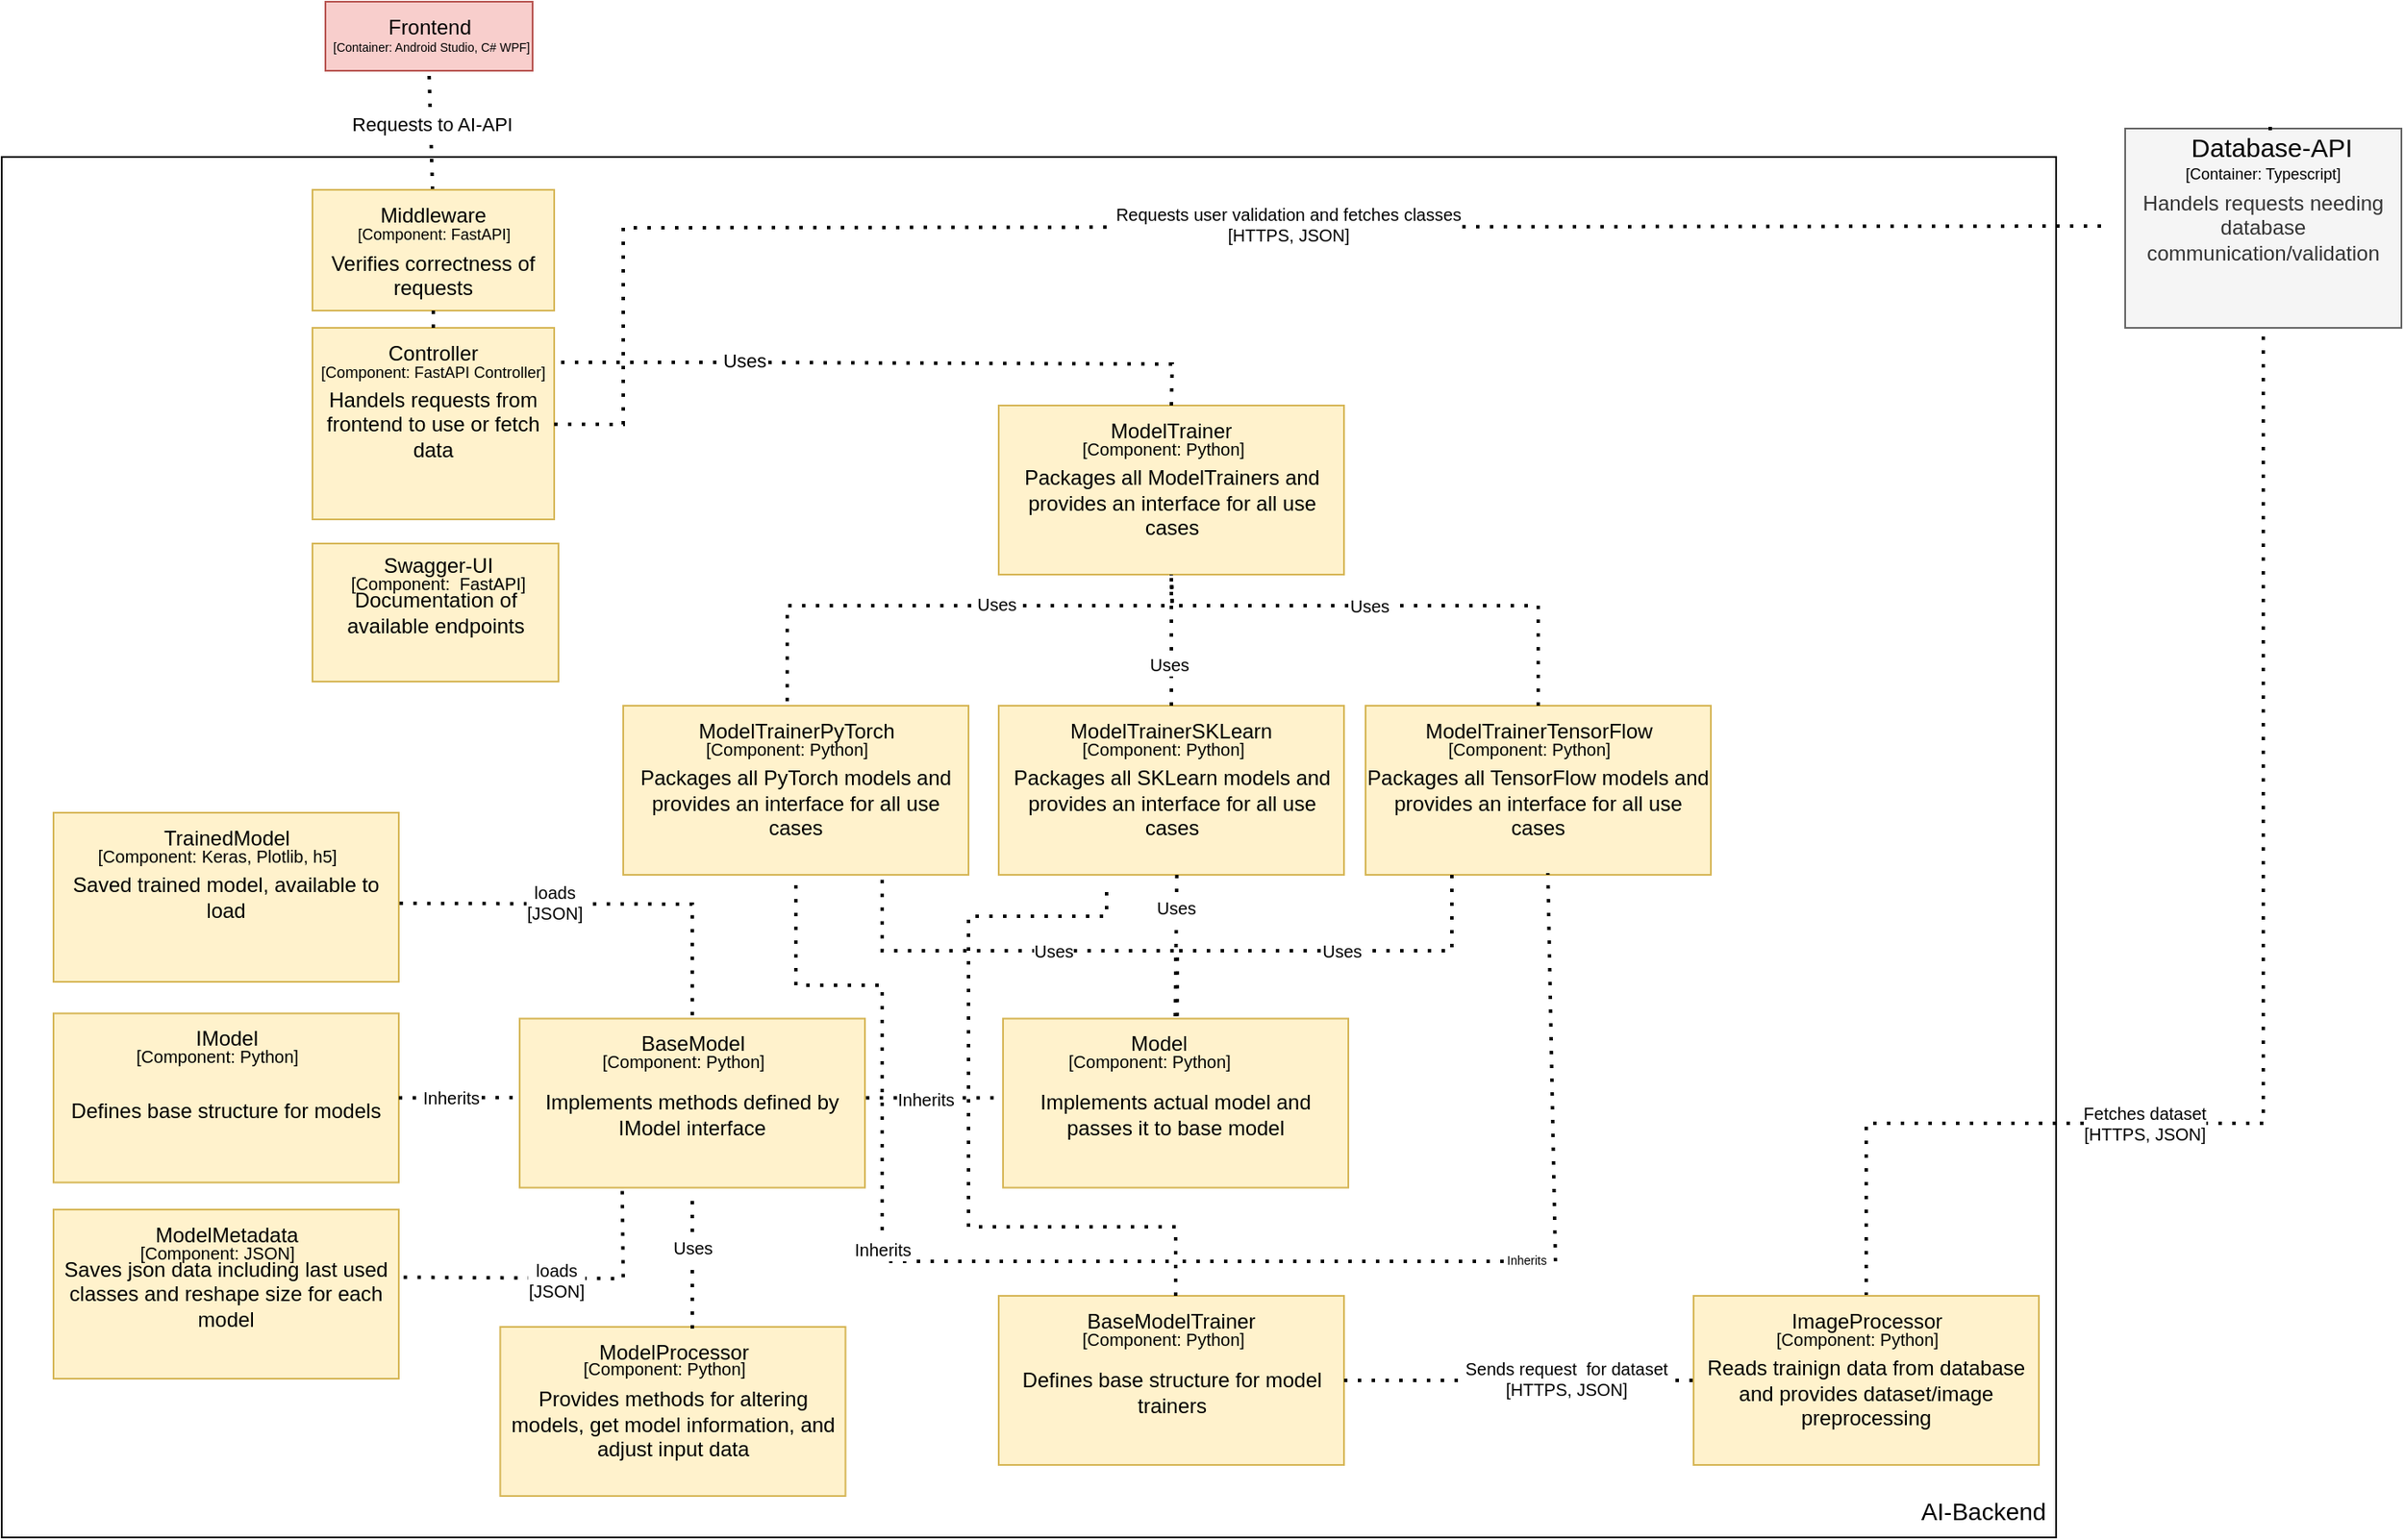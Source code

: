 <mxfile version="20.3.0" type="device"><diagram name="Page-1" id="r2_2YA5K_IkCOgmWWGXc"><mxGraphModel dx="729" dy="464" grid="1" gridSize="10" guides="1" tooltips="1" connect="1" arrows="1" fold="1" page="1" pageScale="1" pageWidth="1169" pageHeight="827" math="0" shadow="0"><root><mxCell id="0"/><mxCell id="1" parent="0"/><mxCell id="QSA1xeKCVDy9QSCWdvXV-1" value="" style="rounded=0;whiteSpace=wrap;html=1;" parent="1" vertex="1"><mxGeometry x="320" y="160" width="1190" height="800" as="geometry"/></mxCell><mxCell id="QSA1xeKCVDy9QSCWdvXV-5" value="" style="rounded=0;whiteSpace=wrap;html=1;fillColor=#f8cecc;strokeColor=#b85450;" parent="1" vertex="1"><mxGeometry x="507.5" y="70" width="120" height="40" as="geometry"/></mxCell><mxCell id="QSA1xeKCVDy9QSCWdvXV-6" value="Frontend" style="text;html=1;align=center;verticalAlign=middle;whiteSpace=wrap;rounded=0;" parent="1" vertex="1"><mxGeometry x="527.5" y="70" width="80" height="30" as="geometry"/></mxCell><mxCell id="QSA1xeKCVDy9QSCWdvXV-7" value="&lt;font style=&quot;font-size: 7px;&quot;&gt;[Container: Android Studio, C# WPF]&lt;/font&gt;" style="text;html=1;align=center;verticalAlign=middle;whiteSpace=wrap;rounded=0;" parent="1" vertex="1"><mxGeometry x="508.75" y="90" width="120" height="10" as="geometry"/></mxCell><mxCell id="QSA1xeKCVDy9QSCWdvXV-8" value="" style="endArrow=none;dashed=1;html=1;dashPattern=1 3;strokeWidth=2;rounded=0;entryX=0.5;entryY=1;entryDx=0;entryDy=0;" parent="1" source="QSA1xeKCVDy9QSCWdvXV-15" target="QSA1xeKCVDy9QSCWdvXV-5" edge="1"><mxGeometry width="50" height="50" relative="1" as="geometry"><mxPoint x="390" y="370" as="sourcePoint"/><mxPoint x="500" y="120" as="targetPoint"/></mxGeometry></mxCell><mxCell id="QSA1xeKCVDy9QSCWdvXV-9" value="Requests to AI-API" style="edgeLabel;html=1;align=center;verticalAlign=middle;resizable=0;points=[];" parent="QSA1xeKCVDy9QSCWdvXV-8" vertex="1" connectable="0"><mxGeometry x="0.098" relative="1" as="geometry"><mxPoint as="offset"/></mxGeometry></mxCell><mxCell id="QSA1xeKCVDy9QSCWdvXV-14" value="&lt;div&gt;&lt;br&gt;&lt;/div&gt;&lt;div&gt;&lt;br&gt;&lt;/div&gt;Verifies correctness of requests" style="rounded=0;whiteSpace=wrap;html=1;fillColor=#fff2cc;strokeColor=#d6b656;" parent="1" vertex="1"><mxGeometry x="500" y="179" width="140" height="70" as="geometry"/></mxCell><mxCell id="QSA1xeKCVDy9QSCWdvXV-15" value="Middleware" style="text;html=1;align=center;verticalAlign=middle;whiteSpace=wrap;rounded=0;" parent="1" vertex="1"><mxGeometry x="530" y="179" width="80" height="30" as="geometry"/></mxCell><mxCell id="QSA1xeKCVDy9QSCWdvXV-16" value="&lt;font style=&quot;font-size: 9px;&quot;&gt;[Component: FastAPI]&lt;/font&gt;" style="text;html=1;align=center;verticalAlign=middle;whiteSpace=wrap;rounded=0;" parent="1" vertex="1"><mxGeometry x="497.5" y="199" width="145" height="10" as="geometry"/></mxCell><mxCell id="QSA1xeKCVDy9QSCWdvXV-18" value="Handels requests from frontend to use or fetch data" style="rounded=0;whiteSpace=wrap;html=1;fillColor=#fff2cc;strokeColor=#d6b656;" parent="1" vertex="1"><mxGeometry x="500" y="259" width="140" height="111" as="geometry"/></mxCell><mxCell id="QSA1xeKCVDy9QSCWdvXV-19" value="Controller" style="text;html=1;align=center;verticalAlign=middle;whiteSpace=wrap;rounded=0;" parent="1" vertex="1"><mxGeometry x="520" y="259" width="100" height="30" as="geometry"/></mxCell><mxCell id="QSA1xeKCVDy9QSCWdvXV-20" value="&lt;font style=&quot;font-size: 9px;&quot;&gt;[Component: FastAPI Controller]&lt;/font&gt;" style="text;html=1;align=center;verticalAlign=middle;whiteSpace=wrap;rounded=0;" parent="1" vertex="1"><mxGeometry x="500" y="279" width="140" height="10" as="geometry"/></mxCell><mxCell id="k5eHFmfA9t0wE6gonlB4-2" value="" style="endArrow=none;dashed=1;html=1;dashPattern=1 3;strokeWidth=2;rounded=0;entryX=0.5;entryY=1;entryDx=0;entryDy=0;exitX=0.5;exitY=0;exitDx=0;exitDy=0;" parent="1" source="QSA1xeKCVDy9QSCWdvXV-19" target="QSA1xeKCVDy9QSCWdvXV-14" edge="1"><mxGeometry width="50" height="50" relative="1" as="geometry"><mxPoint x="640" y="379" as="sourcePoint"/><mxPoint x="690" y="329" as="targetPoint"/></mxGeometry></mxCell><mxCell id="Sj3StyJWSgLQKbSiBl0F-6" value="&lt;div&gt;&lt;/div&gt;&lt;div&gt;&lt;br&gt;&lt;/div&gt;&lt;div&gt;Packages all ModelTrainers and provides an interface for all use cases&lt;/div&gt;" style="rounded=0;whiteSpace=wrap;html=1;fillColor=#fff2cc;strokeColor=#d6b656;" parent="1" vertex="1"><mxGeometry x="897.5" y="304" width="200" height="98" as="geometry"/></mxCell><mxCell id="Sj3StyJWSgLQKbSiBl0F-7" value="ModelTrainer" style="text;html=1;align=center;verticalAlign=middle;whiteSpace=wrap;rounded=0;" parent="1" vertex="1"><mxGeometry x="946.25" y="304" width="102.5" height="30" as="geometry"/></mxCell><mxCell id="Sj3StyJWSgLQKbSiBl0F-8" value="&lt;font style=&quot;font-size: 10px;&quot;&gt;[Component: Python]&lt;/font&gt;" style="text;html=1;align=center;verticalAlign=middle;whiteSpace=wrap;rounded=0;" parent="1" vertex="1"><mxGeometry x="917.5" y="324" width="150" height="10" as="geometry"/></mxCell><mxCell id="Sj3StyJWSgLQKbSiBl0F-9" value="" style="endArrow=none;dashed=1;html=1;dashPattern=1 3;strokeWidth=2;rounded=0;entryX=1;entryY=0;entryDx=0;entryDy=0;exitX=0.5;exitY=0;exitDx=0;exitDy=0;" parent="1" source="Sj3StyJWSgLQKbSiBl0F-7" target="QSA1xeKCVDy9QSCWdvXV-20" edge="1"><mxGeometry width="50" height="50" relative="1" as="geometry"><mxPoint x="610" y="389" as="sourcePoint"/><mxPoint x="660" y="339" as="targetPoint"/><Array as="points"><mxPoint x="998" y="280"/><mxPoint x="749" y="279"/></Array></mxGeometry></mxCell><mxCell id="Sj3StyJWSgLQKbSiBl0F-53" value="Uses" style="edgeLabel;html=1;align=center;verticalAlign=middle;resizable=0;points=[];" parent="Sj3StyJWSgLQKbSiBl0F-9" vertex="1" connectable="0"><mxGeometry x="0.426" y="-1" relative="1" as="geometry"><mxPoint as="offset"/></mxGeometry></mxCell><mxCell id="Sj3StyJWSgLQKbSiBl0F-13" value="Documentation of available endpoints" style="rounded=0;whiteSpace=wrap;html=1;fillColor=#fff2cc;strokeColor=#d6b656;" parent="1" vertex="1"><mxGeometry x="500" y="384" width="142.5" height="80" as="geometry"/></mxCell><mxCell id="Sj3StyJWSgLQKbSiBl0F-14" value="Swagger-UI" style="text;html=1;align=center;verticalAlign=middle;whiteSpace=wrap;rounded=0;" parent="1" vertex="1"><mxGeometry x="527.5" y="382" width="90" height="30" as="geometry"/></mxCell><mxCell id="Sj3StyJWSgLQKbSiBl0F-15" value="&lt;font style=&quot;font-size: 10px;&quot;&gt;[Component:&amp;nbsp; FastAPI]&lt;/font&gt;" style="text;html=1;align=center;verticalAlign=middle;whiteSpace=wrap;rounded=0;" parent="1" vertex="1"><mxGeometry x="502.5" y="402" width="140" height="10" as="geometry"/></mxCell><mxCell id="Sj3StyJWSgLQKbSiBl0F-16" value="" style="endArrow=none;dashed=1;html=1;dashPattern=1 3;strokeWidth=2;rounded=0;entryX=0.5;entryY=1;entryDx=0;entryDy=0;exitX=0.5;exitY=0;exitDx=0;exitDy=0;" parent="1" source="Sj3StyJWSgLQKbSiBl0F-14" edge="1"><mxGeometry width="50" height="50" relative="1" as="geometry"><mxPoint x="512.5" y="441" as="sourcePoint"/><mxPoint x="572.5" y="382" as="targetPoint"/></mxGeometry></mxCell><mxCell id="Sj3StyJWSgLQKbSiBl0F-23" value="&lt;div&gt;&lt;/div&gt;&lt;div&gt;&lt;br&gt;&lt;/div&gt;&lt;div&gt;Defines base structure for models&lt;/div&gt;" style="rounded=0;whiteSpace=wrap;html=1;fillColor=#fff2cc;strokeColor=#d6b656;" parent="1" vertex="1"><mxGeometry x="350" y="656.3" width="200" height="98" as="geometry"/></mxCell><mxCell id="Sj3StyJWSgLQKbSiBl0F-24" value="IModel" style="text;html=1;align=center;verticalAlign=middle;whiteSpace=wrap;rounded=0;" parent="1" vertex="1"><mxGeometry x="398.75" y="656.3" width="102.5" height="30" as="geometry"/></mxCell><mxCell id="Sj3StyJWSgLQKbSiBl0F-25" value="&lt;font style=&quot;font-size: 10px;&quot;&gt;[Component: Python]&lt;/font&gt;" style="text;html=1;align=center;verticalAlign=middle;whiteSpace=wrap;rounded=0;" parent="1" vertex="1"><mxGeometry x="370" y="676.3" width="150" height="10" as="geometry"/></mxCell><mxCell id="Sj3StyJWSgLQKbSiBl0F-57" value="&lt;span style=&quot;font-size: 14px;&quot;&gt;AI-Backend&lt;/span&gt;" style="text;html=1;align=center;verticalAlign=middle;whiteSpace=wrap;rounded=0;" parent="1" vertex="1"><mxGeometry x="1410" y="930" width="116.25" height="30" as="geometry"/></mxCell><mxCell id="ECGgKfP7OLH23Jr28ubj-8" value="Handels requests needing database communication/validation" style="rounded=0;whiteSpace=wrap;html=1;fillColor=#f5f5f5;fontColor=#333333;strokeColor=#666666;align=center;" parent="1" vertex="1"><mxGeometry x="1550" y="143.5" width="160" height="115.5" as="geometry"/></mxCell><mxCell id="ECGgKfP7OLH23Jr28ubj-9" value="&lt;font style=&quot;font-size: 15px;&quot;&gt;Database-API&lt;/font&gt;" style="text;html=1;align=center;verticalAlign=middle;whiteSpace=wrap;rounded=0;" parent="1" vertex="1"><mxGeometry x="1580" y="143.5" width="110" height="20" as="geometry"/></mxCell><mxCell id="ECGgKfP7OLH23Jr28ubj-10" value="&lt;font style=&quot;font-size: 9px;&quot;&gt;[Container: Typescript]&lt;/font&gt;" style="text;html=1;align=center;verticalAlign=middle;whiteSpace=wrap;rounded=0;" parent="1" vertex="1"><mxGeometry x="1580" y="163.5" width="100" height="10" as="geometry"/></mxCell><mxCell id="ECGgKfP7OLH23Jr28ubj-11" value="" style="endArrow=none;dashed=1;html=1;dashPattern=1 3;strokeWidth=2;rounded=0;exitX=0.5;exitY=0;exitDx=0;exitDy=0;" parent="1" source="ECGgKfP7OLH23Jr28ubj-9" edge="1"><mxGeometry width="50" height="50" relative="1" as="geometry"><mxPoint x="1600" y="183.5" as="sourcePoint"/><mxPoint x="1630" y="143.5" as="targetPoint"/></mxGeometry></mxCell><mxCell id="ECGgKfP7OLH23Jr28ubj-15" value="" style="endArrow=none;dashed=1;html=1;dashPattern=1 3;strokeWidth=2;rounded=0;fontSize=7;" parent="1" source="QSA1xeKCVDy9QSCWdvXV-18" edge="1"><mxGeometry width="50" height="50" relative="1" as="geometry"><mxPoint x="780" y="410" as="sourcePoint"/><mxPoint x="1540" y="200" as="targetPoint"/><Array as="points"><mxPoint x="680" y="315"/><mxPoint x="680" y="201"/></Array></mxGeometry></mxCell><mxCell id="ECGgKfP7OLH23Jr28ubj-16" value="&lt;font style=&quot;font-size: 10px;&quot;&gt;Requests user validation and fetches classes&lt;br&gt;[HTTPS, JSON]&lt;/font&gt;" style="edgeLabel;html=1;align=center;verticalAlign=middle;resizable=0;points=[];fontSize=7;" parent="ECGgKfP7OLH23Jr28ubj-15" vertex="1" connectable="0"><mxGeometry x="0.062" y="2" relative="1" as="geometry"><mxPoint as="offset"/></mxGeometry></mxCell><mxCell id="ECGgKfP7OLH23Jr28ubj-19" value="&lt;div&gt;&lt;/div&gt;&lt;div&gt;&lt;br&gt;&lt;/div&gt;&lt;div&gt;Defines base structure for model trainers&lt;/div&gt;" style="rounded=0;whiteSpace=wrap;html=1;fillColor=#fff2cc;strokeColor=#d6b656;" parent="1" vertex="1"><mxGeometry x="897.5" y="820" width="200" height="98" as="geometry"/></mxCell><mxCell id="ECGgKfP7OLH23Jr28ubj-20" value="BaseModelTrainer" style="text;html=1;align=center;verticalAlign=middle;whiteSpace=wrap;rounded=0;" parent="1" vertex="1"><mxGeometry x="946.25" y="820" width="102.5" height="30" as="geometry"/></mxCell><mxCell id="ECGgKfP7OLH23Jr28ubj-21" value="&lt;font style=&quot;font-size: 10px;&quot;&gt;[Component: Python]&lt;/font&gt;" style="text;html=1;align=center;verticalAlign=middle;whiteSpace=wrap;rounded=0;" parent="1" vertex="1"><mxGeometry x="917.5" y="840" width="150" height="10" as="geometry"/></mxCell><mxCell id="ECGgKfP7OLH23Jr28ubj-22" value="&lt;div&gt;&lt;/div&gt;&lt;div&gt;&lt;br&gt;&lt;/div&gt;&lt;div&gt;Packages all PyTorch models and provides an interface for all use cases&lt;/div&gt;" style="rounded=0;whiteSpace=wrap;html=1;fillColor=#fff2cc;strokeColor=#d6b656;" parent="1" vertex="1"><mxGeometry x="680" y="478" width="200" height="98" as="geometry"/></mxCell><mxCell id="ECGgKfP7OLH23Jr28ubj-23" value="ModelTrainerPyTorch" style="text;html=1;align=center;verticalAlign=middle;whiteSpace=wrap;rounded=0;" parent="1" vertex="1"><mxGeometry x="728.75" y="478" width="102.5" height="30" as="geometry"/></mxCell><mxCell id="ECGgKfP7OLH23Jr28ubj-24" value="&lt;font style=&quot;font-size: 10px;&quot;&gt;[Component: Python]&lt;/font&gt;" style="text;html=1;align=center;verticalAlign=middle;whiteSpace=wrap;rounded=0;" parent="1" vertex="1"><mxGeometry x="700" y="498" width="150" height="10" as="geometry"/></mxCell><mxCell id="ECGgKfP7OLH23Jr28ubj-25" value="&lt;div&gt;&lt;/div&gt;&lt;div&gt;&lt;br&gt;&lt;/div&gt;&lt;div&gt;Packages all SKLearn models and provides an interface for all use cases&lt;/div&gt;" style="rounded=0;whiteSpace=wrap;html=1;fillColor=#fff2cc;strokeColor=#d6b656;" parent="1" vertex="1"><mxGeometry x="897.5" y="478" width="200" height="98" as="geometry"/></mxCell><mxCell id="ECGgKfP7OLH23Jr28ubj-26" value="ModelTrainerSKLearn" style="text;html=1;align=center;verticalAlign=middle;whiteSpace=wrap;rounded=0;" parent="1" vertex="1"><mxGeometry x="946.25" y="478" width="102.5" height="30" as="geometry"/></mxCell><mxCell id="ECGgKfP7OLH23Jr28ubj-27" value="&lt;font style=&quot;font-size: 10px;&quot;&gt;[Component: Python]&lt;/font&gt;" style="text;html=1;align=center;verticalAlign=middle;whiteSpace=wrap;rounded=0;" parent="1" vertex="1"><mxGeometry x="917.5" y="498" width="150" height="10" as="geometry"/></mxCell><mxCell id="ECGgKfP7OLH23Jr28ubj-28" value="&lt;div&gt;&lt;/div&gt;&lt;div&gt;&lt;br&gt;&lt;/div&gt;&lt;div&gt;Packages all TensorFlow models and provides an interface for all use cases&lt;/div&gt;" style="rounded=0;whiteSpace=wrap;html=1;fillColor=#fff2cc;strokeColor=#d6b656;" parent="1" vertex="1"><mxGeometry x="1110" y="478" width="200" height="98" as="geometry"/></mxCell><mxCell id="ECGgKfP7OLH23Jr28ubj-29" value="ModelTrainerTensorFlow" style="text;html=1;align=center;verticalAlign=middle;whiteSpace=wrap;rounded=0;" parent="1" vertex="1"><mxGeometry x="1158.75" y="478" width="102.5" height="30" as="geometry"/></mxCell><mxCell id="ECGgKfP7OLH23Jr28ubj-30" value="&lt;font style=&quot;font-size: 10px;&quot;&gt;[Component: Python]&lt;/font&gt;" style="text;html=1;align=center;verticalAlign=middle;whiteSpace=wrap;rounded=0;" parent="1" vertex="1"><mxGeometry x="1130" y="498" width="150" height="10" as="geometry"/></mxCell><mxCell id="ECGgKfP7OLH23Jr28ubj-31" value="" style="endArrow=none;dashed=1;html=1;dashPattern=1 3;strokeWidth=2;rounded=0;fontSize=7;exitX=0.451;exitY=-0.086;exitDx=0;exitDy=0;exitPerimeter=0;entryX=0.5;entryY=1;entryDx=0;entryDy=0;" parent="1" source="ECGgKfP7OLH23Jr28ubj-23" target="Sj3StyJWSgLQKbSiBl0F-6" edge="1"><mxGeometry width="50" height="50" relative="1" as="geometry"><mxPoint x="930" y="530" as="sourcePoint"/><mxPoint x="1000" y="420" as="targetPoint"/><Array as="points"><mxPoint x="775" y="420"/><mxPoint x="998" y="420"/></Array></mxGeometry></mxCell><mxCell id="ECGgKfP7OLH23Jr28ubj-34" value="&lt;font style=&quot;font-size: 10px;&quot;&gt;Uses&lt;/font&gt;" style="edgeLabel;html=1;align=center;verticalAlign=middle;resizable=0;points=[];fontSize=7;" parent="ECGgKfP7OLH23Jr28ubj-31" vertex="1" connectable="0"><mxGeometry x="0.19" y="1" relative="1" as="geometry"><mxPoint as="offset"/></mxGeometry></mxCell><mxCell id="ECGgKfP7OLH23Jr28ubj-32" value="" style="endArrow=none;dashed=1;html=1;dashPattern=1 3;strokeWidth=2;rounded=0;fontSize=7;exitX=0.5;exitY=0;exitDx=0;exitDy=0;entryX=0.5;entryY=1;entryDx=0;entryDy=0;" parent="1" source="ECGgKfP7OLH23Jr28ubj-29" target="Sj3StyJWSgLQKbSiBl0F-6" edge="1"><mxGeometry width="50" height="50" relative="1" as="geometry"><mxPoint x="784.977" y="485.42" as="sourcePoint"/><mxPoint x="1007.5" y="412" as="targetPoint"/><Array as="points"><mxPoint x="1210" y="420"/><mxPoint x="998" y="420"/></Array></mxGeometry></mxCell><mxCell id="ECGgKfP7OLH23Jr28ubj-36" value="&lt;font style=&quot;font-size: 10px;&quot;&gt;Uses&lt;/font&gt;" style="edgeLabel;html=1;align=center;verticalAlign=middle;resizable=0;points=[];fontSize=7;" parent="ECGgKfP7OLH23Jr28ubj-32" vertex="1" connectable="0"><mxGeometry x="0.088" relative="1" as="geometry"><mxPoint as="offset"/></mxGeometry></mxCell><mxCell id="ECGgKfP7OLH23Jr28ubj-33" value="" style="endArrow=none;dashed=1;html=1;dashPattern=1 3;strokeWidth=2;rounded=0;fontSize=7;entryX=0.5;entryY=1;entryDx=0;entryDy=0;exitX=0.5;exitY=0;exitDx=0;exitDy=0;" parent="1" source="ECGgKfP7OLH23Jr28ubj-26" target="Sj3StyJWSgLQKbSiBl0F-6" edge="1"><mxGeometry width="50" height="50" relative="1" as="geometry"><mxPoint x="1000" y="470" as="sourcePoint"/><mxPoint x="990" y="470" as="targetPoint"/></mxGeometry></mxCell><mxCell id="ECGgKfP7OLH23Jr28ubj-35" value="&lt;font style=&quot;font-size: 10px;&quot;&gt;Uses&lt;/font&gt;" style="edgeLabel;html=1;align=center;verticalAlign=middle;resizable=0;points=[];fontSize=7;" parent="ECGgKfP7OLH23Jr28ubj-33" vertex="1" connectable="0"><mxGeometry x="-0.356" y="2" relative="1" as="geometry"><mxPoint as="offset"/></mxGeometry></mxCell><mxCell id="ECGgKfP7OLH23Jr28ubj-37" value="" style="endArrow=none;dashed=1;html=1;dashPattern=1 3;strokeWidth=2;rounded=0;fontSize=7;" parent="1" edge="1"><mxGeometry width="50" height="50" relative="1" as="geometry"><mxPoint x="1000" y="820" as="sourcePoint"/><mxPoint x="960" y="580" as="targetPoint"/><Array as="points"><mxPoint x="1000" y="780"/><mxPoint x="880" y="780"/><mxPoint x="880" y="600"/><mxPoint x="960" y="600"/></Array></mxGeometry></mxCell><mxCell id="ECGgKfP7OLH23Jr28ubj-38" value="" style="endArrow=none;dashed=1;html=1;dashPattern=1 3;strokeWidth=2;rounded=0;fontSize=7;entryX=0.528;entryY=0.99;entryDx=0;entryDy=0;entryPerimeter=0;" parent="1" target="ECGgKfP7OLH23Jr28ubj-28" edge="1"><mxGeometry width="50" height="50" relative="1" as="geometry"><mxPoint x="1000" y="820" as="sourcePoint"/><mxPoint x="1050" y="580" as="targetPoint"/><Array as="points"><mxPoint x="1000" y="800"/><mxPoint x="1220" y="800"/></Array></mxGeometry></mxCell><mxCell id="ECGgKfP7OLH23Jr28ubj-40" value="Inherits" style="edgeLabel;html=1;align=center;verticalAlign=middle;resizable=0;points=[];fontSize=7;" parent="ECGgKfP7OLH23Jr28ubj-38" vertex="1" connectable="0"><mxGeometry x="-0.04" relative="1" as="geometry"><mxPoint as="offset"/></mxGeometry></mxCell><mxCell id="ECGgKfP7OLH23Jr28ubj-39" value="" style="endArrow=none;dashed=1;html=1;dashPattern=1 3;strokeWidth=2;rounded=0;fontSize=7;entryX=0.5;entryY=1;entryDx=0;entryDy=0;" parent="1" target="ECGgKfP7OLH23Jr28ubj-22" edge="1"><mxGeometry width="50" height="50" relative="1" as="geometry"><mxPoint x="1000" y="820" as="sourcePoint"/><mxPoint x="935.6" y="576" as="targetPoint"/><Array as="points"><mxPoint x="1000" y="800"/><mxPoint x="830" y="800"/><mxPoint x="830" y="640"/><mxPoint x="780" y="640"/></Array></mxGeometry></mxCell><mxCell id="ECGgKfP7OLH23Jr28ubj-41" value="&lt;font style=&quot;font-size: 10px;&quot;&gt;Inherits&lt;/font&gt;" style="edgeLabel;html=1;align=center;verticalAlign=middle;resizable=0;points=[];fontSize=7;" parent="ECGgKfP7OLH23Jr28ubj-39" vertex="1" connectable="0"><mxGeometry x="-0.036" relative="1" as="geometry"><mxPoint y="26" as="offset"/></mxGeometry></mxCell><mxCell id="ECGgKfP7OLH23Jr28ubj-43" value="" style="endArrow=none;dashed=1;html=1;dashPattern=1 3;strokeWidth=2;rounded=0;fontSize=7;entryX=0.5;entryY=1;entryDx=0;entryDy=0;exitX=0.5;exitY=0;exitDx=0;exitDy=0;" parent="1" source="ECGgKfP7OLH23Jr28ubj-46" target="ECGgKfP7OLH23Jr28ubj-8" edge="1"><mxGeometry width="50" height="50" relative="1" as="geometry"><mxPoint x="1430" y="730" as="sourcePoint"/><mxPoint x="1360" y="280" as="targetPoint"/><Array as="points"><mxPoint x="1400" y="720"/><mxPoint x="1630" y="720"/><mxPoint x="1630" y="620"/></Array></mxGeometry></mxCell><mxCell id="ECGgKfP7OLH23Jr28ubj-83" value="&lt;font style=&quot;font-size: 10px;&quot;&gt;Fetches dataset&lt;br&gt;[HTTPS, JSON]&lt;/font&gt;" style="edgeLabel;html=1;align=center;verticalAlign=middle;resizable=0;points=[];fontSize=7;" parent="ECGgKfP7OLH23Jr28ubj-43" vertex="1" connectable="0"><mxGeometry x="-0.34" relative="1" as="geometry"><mxPoint as="offset"/></mxGeometry></mxCell><mxCell id="ECGgKfP7OLH23Jr28ubj-45" value="&lt;div&gt;&lt;/div&gt;&lt;div&gt;&lt;br&gt;&lt;/div&gt;&lt;div&gt;Reads trainign data from database and provides dataset/image preprocessing&lt;/div&gt;" style="rounded=0;whiteSpace=wrap;html=1;fillColor=#fff2cc;strokeColor=#d6b656;" parent="1" vertex="1"><mxGeometry x="1300" y="820" width="200" height="98" as="geometry"/></mxCell><mxCell id="ECGgKfP7OLH23Jr28ubj-46" value="ImageProcessor" style="text;html=1;align=center;verticalAlign=middle;whiteSpace=wrap;rounded=0;" parent="1" vertex="1"><mxGeometry x="1348.75" y="820" width="102.5" height="30" as="geometry"/></mxCell><mxCell id="ECGgKfP7OLH23Jr28ubj-47" value="&lt;font style=&quot;font-size: 10px;&quot;&gt;[Component: Python]&lt;/font&gt;" style="text;html=1;align=center;verticalAlign=middle;whiteSpace=wrap;rounded=0;" parent="1" vertex="1"><mxGeometry x="1320" y="840" width="150" height="10" as="geometry"/></mxCell><mxCell id="ECGgKfP7OLH23Jr28ubj-48" value="" style="endArrow=none;dashed=1;html=1;dashPattern=1 3;strokeWidth=2;rounded=0;fontSize=7;exitX=1;exitY=0.5;exitDx=0;exitDy=0;" parent="1" source="ECGgKfP7OLH23Jr28ubj-19" target="ECGgKfP7OLH23Jr28ubj-45" edge="1"><mxGeometry width="50" height="50" relative="1" as="geometry"><mxPoint x="1100" y="840" as="sourcePoint"/><mxPoint x="1150" y="790" as="targetPoint"/></mxGeometry></mxCell><mxCell id="ECGgKfP7OLH23Jr28ubj-49" value="&lt;font style=&quot;font-size: 10px;&quot;&gt;Sends request&amp;nbsp; for dataset&lt;br&gt;[HTTPS, JSON]&lt;br&gt;&lt;/font&gt;" style="edgeLabel;html=1;align=center;verticalAlign=middle;resizable=0;points=[];fontSize=7;" parent="ECGgKfP7OLH23Jr28ubj-48" vertex="1" connectable="0"><mxGeometry x="0.27" y="1" relative="1" as="geometry"><mxPoint as="offset"/></mxGeometry></mxCell><mxCell id="ECGgKfP7OLH23Jr28ubj-50" value="&lt;div&gt;&lt;/div&gt;&lt;div&gt;&lt;br&gt;&lt;/div&gt;&lt;div&gt;Implements methods defined by IModel interface&lt;/div&gt;" style="rounded=0;whiteSpace=wrap;html=1;fillColor=#fff2cc;strokeColor=#d6b656;" parent="1" vertex="1"><mxGeometry x="620.0" y="659.3" width="200" height="98" as="geometry"/></mxCell><mxCell id="ECGgKfP7OLH23Jr28ubj-51" value="BaseModel" style="text;html=1;align=center;verticalAlign=middle;whiteSpace=wrap;rounded=0;" parent="1" vertex="1"><mxGeometry x="668.75" y="659.3" width="102.5" height="30" as="geometry"/></mxCell><mxCell id="ECGgKfP7OLH23Jr28ubj-52" value="&lt;font style=&quot;font-size: 10px;&quot;&gt;[Component: Python]&lt;/font&gt;" style="text;html=1;align=center;verticalAlign=middle;whiteSpace=wrap;rounded=0;" parent="1" vertex="1"><mxGeometry x="640.0" y="679.3" width="150" height="10" as="geometry"/></mxCell><mxCell id="ECGgKfP7OLH23Jr28ubj-53" value="&lt;div&gt;&lt;/div&gt;&lt;div&gt;&lt;br&gt;&lt;/div&gt;&lt;div&gt;Implements actual model and passes it to base model&lt;/div&gt;" style="rounded=0;whiteSpace=wrap;html=1;fillColor=#fff2cc;strokeColor=#d6b656;" parent="1" vertex="1"><mxGeometry x="900" y="659.3" width="200" height="98" as="geometry"/></mxCell><mxCell id="ECGgKfP7OLH23Jr28ubj-54" value="Model" style="text;html=1;align=center;verticalAlign=middle;whiteSpace=wrap;rounded=0;" parent="1" vertex="1"><mxGeometry x="938.75" y="659.3" width="102.5" height="30" as="geometry"/></mxCell><mxCell id="ECGgKfP7OLH23Jr28ubj-55" value="&lt;font style=&quot;font-size: 10px;&quot;&gt;[Component: Python]&lt;/font&gt;" style="text;html=1;align=center;verticalAlign=middle;whiteSpace=wrap;rounded=0;" parent="1" vertex="1"><mxGeometry x="910" y="679.3" width="150" height="10" as="geometry"/></mxCell><mxCell id="ECGgKfP7OLH23Jr28ubj-56" value="" style="endArrow=none;dashed=1;html=1;dashPattern=1 3;strokeWidth=2;rounded=0;fontSize=7;entryX=0.25;entryY=1;entryDx=0;entryDy=0;exitX=0.598;exitY=-0.044;exitDx=0;exitDy=0;exitPerimeter=0;" parent="1" source="ECGgKfP7OLH23Jr28ubj-54" target="ECGgKfP7OLH23Jr28ubj-28" edge="1"><mxGeometry width="50" height="50" relative="1" as="geometry"><mxPoint x="1090" y="670" as="sourcePoint"/><mxPoint x="1140" y="620" as="targetPoint"/><Array as="points"><mxPoint x="1000" y="620"/><mxPoint x="1160" y="620"/></Array></mxGeometry></mxCell><mxCell id="ECGgKfP7OLH23Jr28ubj-57" value="&lt;font style=&quot;font-size: 10px;&quot;&gt;Uses&lt;/font&gt;" style="edgeLabel;html=1;align=center;verticalAlign=middle;resizable=0;points=[];fontSize=7;" parent="ECGgKfP7OLH23Jr28ubj-56" vertex="1" connectable="0"><mxGeometry x="0.107" relative="1" as="geometry"><mxPoint as="offset"/></mxGeometry></mxCell><mxCell id="ECGgKfP7OLH23Jr28ubj-58" value="" style="endArrow=none;dashed=1;html=1;dashPattern=1 3;strokeWidth=2;rounded=0;fontSize=7;entryX=0.75;entryY=1;entryDx=0;entryDy=0;exitX=0.606;exitY=-0.048;exitDx=0;exitDy=0;exitPerimeter=0;" parent="1" source="ECGgKfP7OLH23Jr28ubj-54" target="ECGgKfP7OLH23Jr28ubj-22" edge="1"><mxGeometry width="50" height="50" relative="1" as="geometry"><mxPoint x="930" y="680" as="sourcePoint"/><mxPoint x="980" y="630" as="targetPoint"/><Array as="points"><mxPoint x="1001" y="620"/><mxPoint x="830" y="620"/></Array></mxGeometry></mxCell><mxCell id="ECGgKfP7OLH23Jr28ubj-59" value="&lt;font style=&quot;font-size: 10px;&quot;&gt;Uses&lt;/font&gt;" style="edgeLabel;html=1;align=center;verticalAlign=middle;resizable=0;points=[];fontSize=7;" parent="ECGgKfP7OLH23Jr28ubj-58" vertex="1" connectable="0"><mxGeometry x="-0.13" relative="1" as="geometry"><mxPoint as="offset"/></mxGeometry></mxCell><mxCell id="ECGgKfP7OLH23Jr28ubj-60" value="" style="endArrow=none;dashed=1;html=1;dashPattern=1 3;strokeWidth=2;rounded=0;fontSize=7;entryX=0;entryY=0.469;entryDx=0;entryDy=0;exitX=1.003;exitY=0.469;exitDx=0;exitDy=0;exitPerimeter=0;entryPerimeter=0;" parent="1" source="ECGgKfP7OLH23Jr28ubj-50" target="ECGgKfP7OLH23Jr28ubj-53" edge="1"><mxGeometry width="50" height="50" relative="1" as="geometry"><mxPoint x="820" y="716.3" as="sourcePoint"/><mxPoint x="920" y="696.3" as="targetPoint"/></mxGeometry></mxCell><mxCell id="ECGgKfP7OLH23Jr28ubj-61" value="&lt;font style=&quot;font-size: 10px;&quot;&gt;Inherits&lt;/font&gt;" style="edgeLabel;html=1;align=center;verticalAlign=middle;resizable=0;points=[];fontSize=7;" parent="ECGgKfP7OLH23Jr28ubj-60" vertex="1" connectable="0"><mxGeometry x="-0.134" relative="1" as="geometry"><mxPoint as="offset"/></mxGeometry></mxCell><mxCell id="ECGgKfP7OLH23Jr28ubj-62" value="" style="endArrow=none;dashed=1;html=1;dashPattern=1 3;strokeWidth=2;rounded=0;fontSize=7;entryX=-0.001;entryY=0.467;entryDx=0;entryDy=0;exitX=1;exitY=0.5;exitDx=0;exitDy=0;entryPerimeter=0;" parent="1" source="Sj3StyJWSgLQKbSiBl0F-23" target="ECGgKfP7OLH23Jr28ubj-50" edge="1"><mxGeometry width="50" height="50" relative="1" as="geometry"><mxPoint x="600.6" y="806.302" as="sourcePoint"/><mxPoint x="680" y="806.302" as="targetPoint"/></mxGeometry></mxCell><mxCell id="ECGgKfP7OLH23Jr28ubj-63" value="&lt;font style=&quot;font-size: 10px;&quot;&gt;Inherits&lt;/font&gt;" style="edgeLabel;html=1;align=center;verticalAlign=middle;resizable=0;points=[];fontSize=7;" parent="ECGgKfP7OLH23Jr28ubj-62" vertex="1" connectable="0"><mxGeometry x="-0.134" relative="1" as="geometry"><mxPoint as="offset"/></mxGeometry></mxCell><mxCell id="ECGgKfP7OLH23Jr28ubj-65" value="" style="endArrow=none;dashed=1;html=1;dashPattern=1 3;strokeWidth=2;rounded=0;fontSize=7;entryX=0.516;entryY=0.994;entryDx=0;entryDy=0;exitX=0.595;exitY=-0.042;exitDx=0;exitDy=0;exitPerimeter=0;entryPerimeter=0;" parent="1" source="ECGgKfP7OLH23Jr28ubj-54" target="ECGgKfP7OLH23Jr28ubj-25" edge="1"><mxGeometry width="50" height="50" relative="1" as="geometry"><mxPoint x="880" y="650" as="sourcePoint"/><mxPoint x="930" y="600" as="targetPoint"/></mxGeometry></mxCell><mxCell id="ECGgKfP7OLH23Jr28ubj-66" value="&lt;font style=&quot;font-size: 10px;&quot;&gt;Uses&lt;/font&gt;" style="edgeLabel;html=1;align=center;verticalAlign=middle;resizable=0;points=[];fontSize=7;" parent="ECGgKfP7OLH23Jr28ubj-65" vertex="1" connectable="0"><mxGeometry x="0.534" y="1" relative="1" as="geometry"><mxPoint as="offset"/></mxGeometry></mxCell><mxCell id="ECGgKfP7OLH23Jr28ubj-68" value="&lt;div&gt;&lt;/div&gt;&lt;div&gt;&lt;br&gt;&lt;/div&gt;&lt;div&gt;Provides methods for altering models, get model information, and adjust input data&lt;/div&gt;" style="rounded=0;whiteSpace=wrap;html=1;fillColor=#fff2cc;strokeColor=#d6b656;" parent="1" vertex="1"><mxGeometry x="608.75" y="838" width="200" height="98" as="geometry"/></mxCell><mxCell id="ECGgKfP7OLH23Jr28ubj-69" value="ModelProcessor" style="text;html=1;align=center;verticalAlign=middle;whiteSpace=wrap;rounded=0;" parent="1" vertex="1"><mxGeometry x="657.5" y="838" width="102.5" height="30" as="geometry"/></mxCell><mxCell id="ECGgKfP7OLH23Jr28ubj-70" value="&lt;font style=&quot;font-size: 10px;&quot;&gt;[Component: Python]&lt;/font&gt;" style="text;html=1;align=center;verticalAlign=middle;whiteSpace=wrap;rounded=0;" parent="1" vertex="1"><mxGeometry x="628.75" y="855.7" width="150" height="12.3" as="geometry"/></mxCell><mxCell id="ECGgKfP7OLH23Jr28ubj-71" value="" style="endArrow=none;dashed=1;html=1;dashPattern=1 3;strokeWidth=2;rounded=0;fontSize=7;entryX=0.5;entryY=1.036;entryDx=0;entryDy=0;entryPerimeter=0;exitX=0.61;exitY=0.033;exitDx=0;exitDy=0;exitPerimeter=0;" parent="1" source="ECGgKfP7OLH23Jr28ubj-69" target="ECGgKfP7OLH23Jr28ubj-50" edge="1"><mxGeometry width="50" height="50" relative="1" as="geometry"><mxPoint x="710" y="790" as="sourcePoint"/><mxPoint x="760" y="740" as="targetPoint"/></mxGeometry></mxCell><mxCell id="ECGgKfP7OLH23Jr28ubj-72" value="&lt;font style=&quot;font-size: 10px;&quot;&gt;Uses&lt;/font&gt;" style="edgeLabel;html=1;align=center;verticalAlign=middle;resizable=0;points=[];fontSize=7;" parent="ECGgKfP7OLH23Jr28ubj-71" vertex="1" connectable="0"><mxGeometry x="0.198" relative="1" as="geometry"><mxPoint as="offset"/></mxGeometry></mxCell><mxCell id="ECGgKfP7OLH23Jr28ubj-73" value="&lt;div&gt;&lt;/div&gt;&lt;div&gt;Saved trained model, available to load&lt;/div&gt;" style="rounded=0;whiteSpace=wrap;html=1;fillColor=#fff2cc;strokeColor=#d6b656;" parent="1" vertex="1"><mxGeometry x="350" y="540" width="200" height="98" as="geometry"/></mxCell><mxCell id="ECGgKfP7OLH23Jr28ubj-74" value="TrainedModel" style="text;html=1;align=center;verticalAlign=middle;whiteSpace=wrap;rounded=0;" parent="1" vertex="1"><mxGeometry x="398.75" y="540" width="102.5" height="30" as="geometry"/></mxCell><mxCell id="ECGgKfP7OLH23Jr28ubj-75" value="&lt;font style=&quot;font-size: 10px;&quot;&gt;[Component: Keras, Plotlib, h5]&lt;/font&gt;" style="text;html=1;align=center;verticalAlign=middle;whiteSpace=wrap;rounded=0;" parent="1" vertex="1"><mxGeometry x="370" y="560" width="150" height="10" as="geometry"/></mxCell><mxCell id="ECGgKfP7OLH23Jr28ubj-76" value="&lt;div&gt;&lt;/div&gt;&lt;div&gt;Saves json data including last used classes and reshape size for each model&lt;/div&gt;" style="rounded=0;whiteSpace=wrap;html=1;fillColor=#fff2cc;strokeColor=#d6b656;" parent="1" vertex="1"><mxGeometry x="350" y="770" width="200" height="98" as="geometry"/></mxCell><mxCell id="ECGgKfP7OLH23Jr28ubj-77" value="ModelMetadata" style="text;html=1;align=center;verticalAlign=middle;whiteSpace=wrap;rounded=0;" parent="1" vertex="1"><mxGeometry x="398.75" y="770" width="102.5" height="30" as="geometry"/></mxCell><mxCell id="ECGgKfP7OLH23Jr28ubj-78" value="&lt;font style=&quot;font-size: 10px;&quot;&gt;[Component: JSON]&lt;/font&gt;" style="text;html=1;align=center;verticalAlign=middle;whiteSpace=wrap;rounded=0;" parent="1" vertex="1"><mxGeometry x="370" y="790" width="150" height="10" as="geometry"/></mxCell><mxCell id="ECGgKfP7OLH23Jr28ubj-79" value="" style="endArrow=none;dashed=1;html=1;dashPattern=1 3;strokeWidth=2;rounded=0;fontSize=7;entryX=0.5;entryY=0;entryDx=0;entryDy=0;exitX=1.002;exitY=0.536;exitDx=0;exitDy=0;exitPerimeter=0;" parent="1" source="ECGgKfP7OLH23Jr28ubj-73" target="ECGgKfP7OLH23Jr28ubj-51" edge="1"><mxGeometry width="50" height="50" relative="1" as="geometry"><mxPoint x="570" y="650" as="sourcePoint"/><mxPoint x="620" y="600" as="targetPoint"/><Array as="points"><mxPoint x="720" y="593"/></Array></mxGeometry></mxCell><mxCell id="ECGgKfP7OLH23Jr28ubj-80" value="&lt;font style=&quot;font-size: 10px;&quot;&gt;loads&lt;br&gt;[JSON]&lt;br&gt;&lt;/font&gt;" style="edgeLabel;html=1;align=center;verticalAlign=middle;resizable=0;points=[];fontSize=7;" parent="ECGgKfP7OLH23Jr28ubj-79" vertex="1" connectable="0"><mxGeometry x="-0.242" y="1" relative="1" as="geometry"><mxPoint as="offset"/></mxGeometry></mxCell><mxCell id="ECGgKfP7OLH23Jr28ubj-81" value="" style="endArrow=none;dashed=1;html=1;dashPattern=1 3;strokeWidth=2;rounded=0;fontSize=7;entryX=0.297;entryY=0.994;entryDx=0;entryDy=0;entryPerimeter=0;exitX=1.014;exitY=0.4;exitDx=0;exitDy=0;exitPerimeter=0;" parent="1" source="ECGgKfP7OLH23Jr28ubj-76" target="ECGgKfP7OLH23Jr28ubj-50" edge="1"><mxGeometry width="50" height="50" relative="1" as="geometry"><mxPoint x="570" y="810" as="sourcePoint"/><mxPoint x="620" y="760" as="targetPoint"/><Array as="points"><mxPoint x="680" y="810"/></Array></mxGeometry></mxCell><mxCell id="ECGgKfP7OLH23Jr28ubj-82" value="&lt;font style=&quot;font-size: 10px;&quot;&gt;loads&lt;br&gt;[JSON]&lt;br&gt;&lt;/font&gt;" style="edgeLabel;html=1;align=center;verticalAlign=middle;resizable=0;points=[];fontSize=7;" parent="ECGgKfP7OLH23Jr28ubj-81" vertex="1" connectable="0"><mxGeometry x="-0.031" y="-1" relative="1" as="geometry"><mxPoint as="offset"/></mxGeometry></mxCell></root></mxGraphModel></diagram></mxfile>